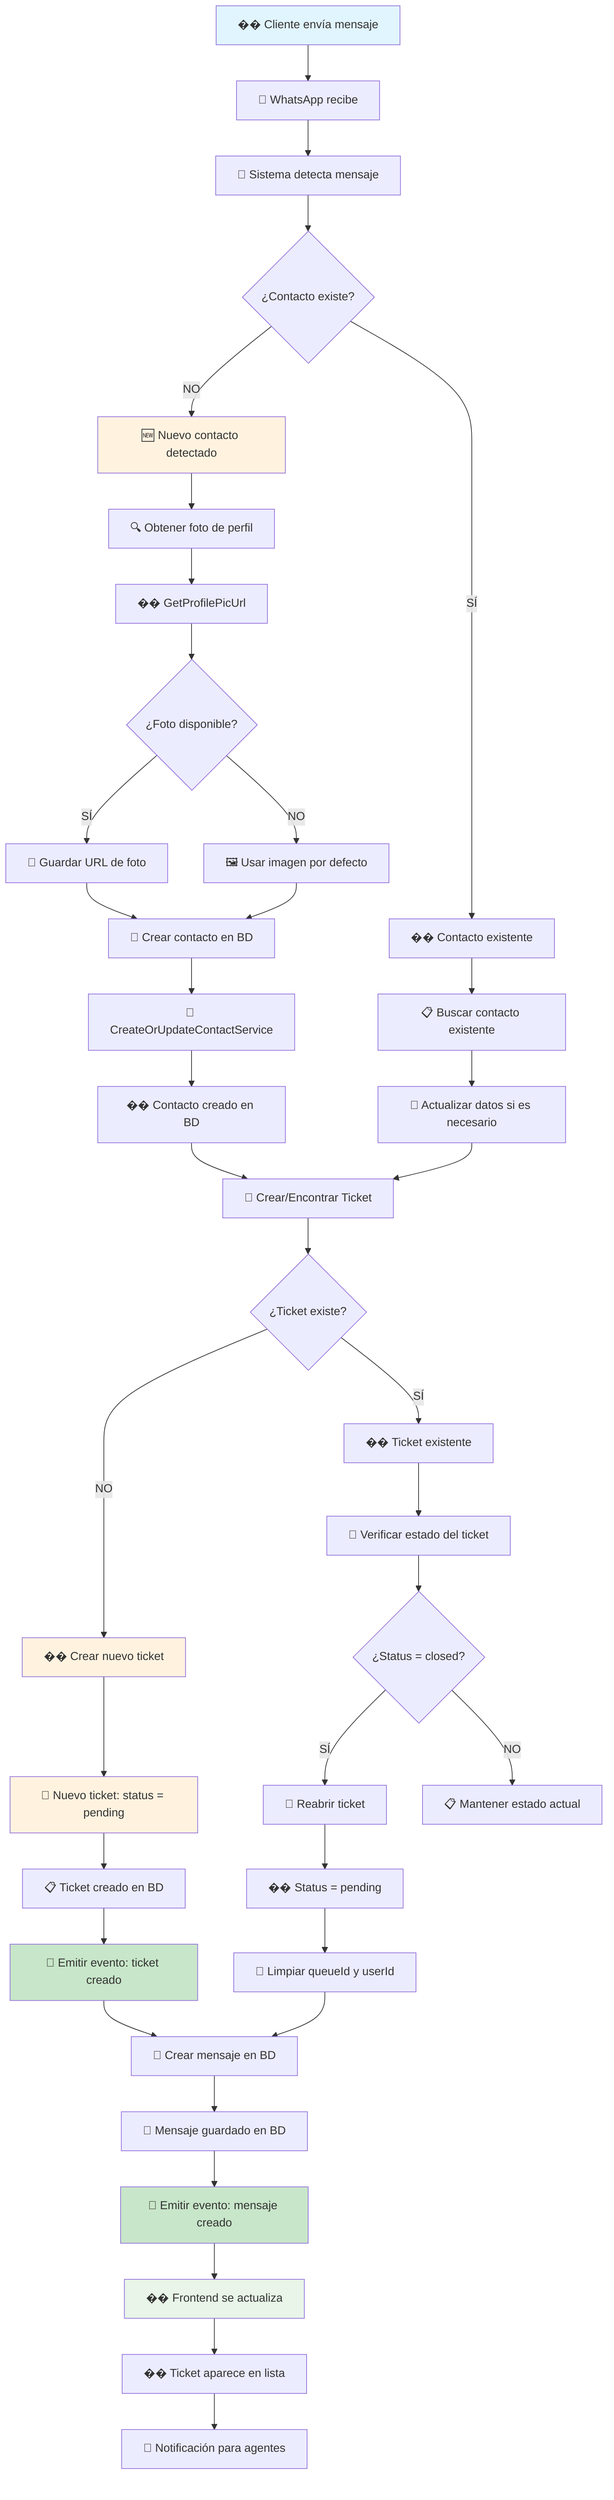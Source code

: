 flowchart TD
    A[�� Cliente envía mensaje] --> B[📲 WhatsApp recibe]
    B --> C[🔄 Sistema detecta mensaje]
    
    C --> D{¿Contacto existe?}
    D -->|NO| E[🆕 Nuevo contacto detectado]
    D -->|SÍ| F[�� Contacto existente]
    
    E --> G[🔍 Obtener foto de perfil]
    G --> H[�� GetProfilePicUrl]
    H --> I{¿Foto disponible?}
    I -->|SÍ| J[💾 Guardar URL de foto]
    I -->|NO| K[🖼️ Usar imagen por defecto]
    
    J --> L[📝 Crear contacto en BD]
    K --> L
    
    L --> M[👤 CreateOrUpdateContactService]
    M --> N[�� Contacto creado en BD]
    
    F --> O[📋 Buscar contacto existente]
    O --> P[🔄 Actualizar datos si es necesario]
    
    N --> Q[🎫 Crear/Encontrar Ticket]
    P --> Q
    
    Q --> R{¿Ticket existe?}
    R -->|NO| S[�� Crear nuevo ticket]
    R -->|SÍ| T[�� Ticket existente]
    
    S --> U[📝 Nuevo ticket: status = pending]
    T --> V[🔄 Verificar estado del ticket]
    
    U --> W[📋 Ticket creado en BD]
    V --> X{¿Status = closed?}
    
    W --> Y[🔔 Emitir evento: ticket creado]
    X -->|SÍ| Z[🔄 Reabrir ticket]
    X -->|NO| AA[📋 Mantener estado actual]
    
    Z --> BB[�� Status = pending]
    BB --> CC[🧹 Limpiar queueId y userId]
    
    Y --> DD[📨 Crear mensaje en BD]
    CC --> DD
    
    DD --> EE[💾 Mensaje guardado en BD]
    EE --> FF[🔔 Emitir evento: mensaje creado]
    
    FF --> GG[�� Frontend se actualiza]
    GG --> HH[��️ Ticket aparece en lista]
    HH --> II[🔔 Notificación para agentes]
    
    style A fill:#e1f5fe
    style E fill:#fff3e0
    style S fill:#fff3e0
    style U fill:#fff3e0
    style Y fill:#c8e6c9
    style FF fill:#c8e6c9
    style GG fill:#e8f5e8